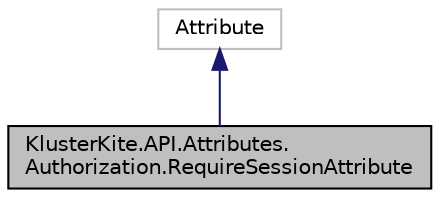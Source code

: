 digraph "KlusterKite.API.Attributes.Authorization.RequireSessionAttribute"
{
  edge [fontname="Helvetica",fontsize="10",labelfontname="Helvetica",labelfontsize="10"];
  node [fontname="Helvetica",fontsize="10",shape=record];
  Node2 [label="KlusterKite.API.Attributes.\lAuthorization.RequireSessionAttribute",height=0.2,width=0.4,color="black", fillcolor="grey75", style="filled", fontcolor="black"];
  Node3 -> Node2 [dir="back",color="midnightblue",fontsize="10",style="solid",fontname="Helvetica"];
  Node3 [label="Attribute",height=0.2,width=0.4,color="grey75", fillcolor="white", style="filled"];
}
